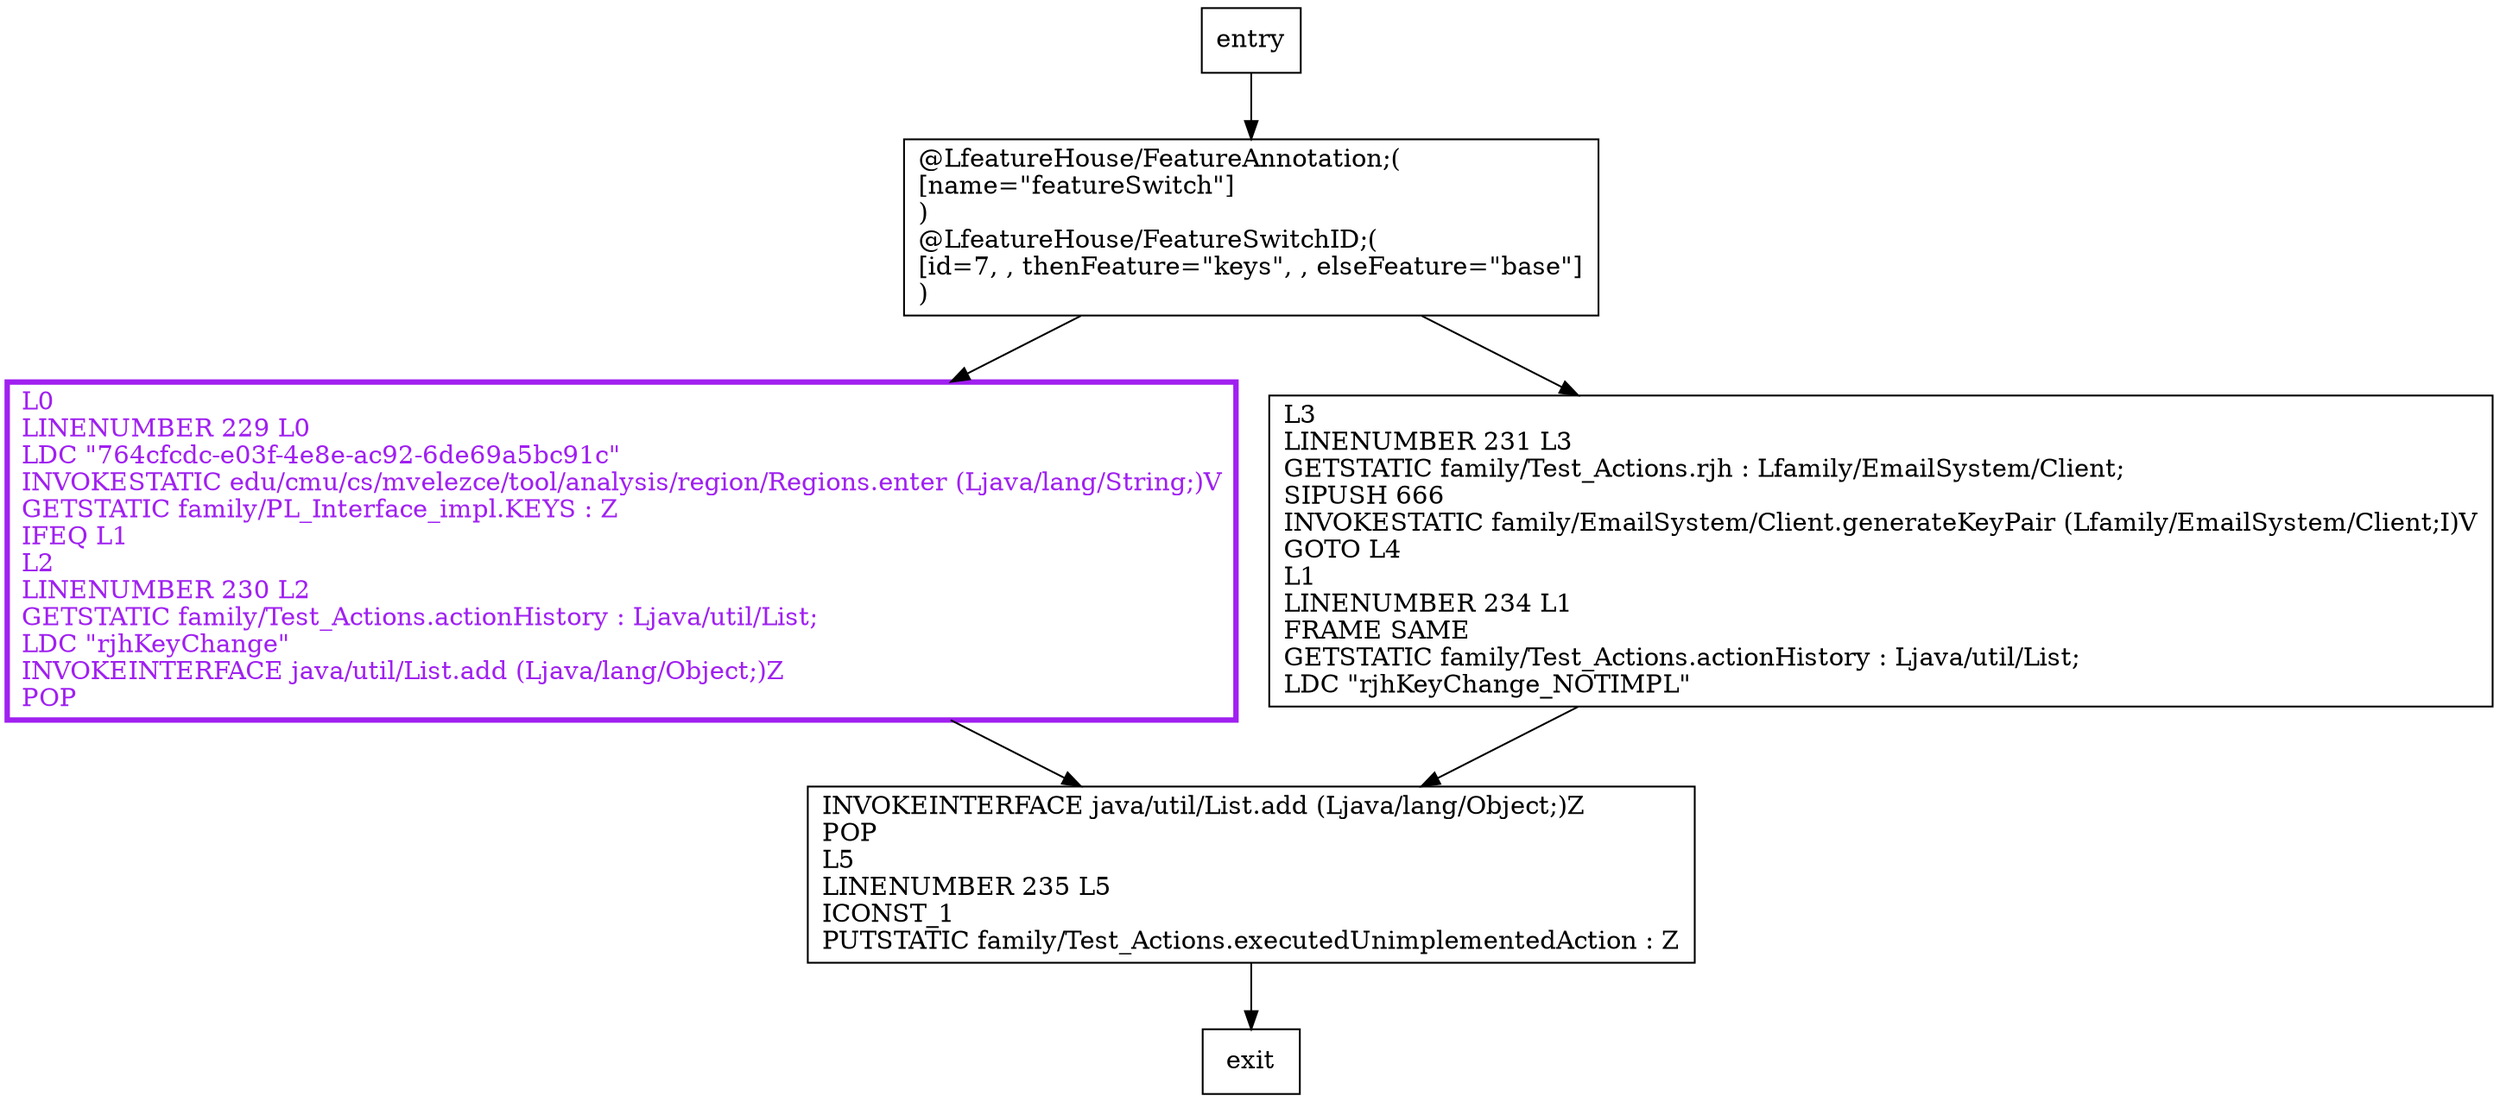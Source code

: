 digraph rjhKeyChange {
node [shape=record];
1972193961 [label="L0\lLINENUMBER 229 L0\lLDC \"764cfcdc-e03f-4e8e-ac92-6de69a5bc91c\"\lINVOKESTATIC edu/cmu/cs/mvelezce/tool/analysis/region/Regions.enter (Ljava/lang/String;)V\lGETSTATIC family/PL_Interface_impl.KEYS : Z\lIFEQ L1\lL2\lLINENUMBER 230 L2\lGETSTATIC family/Test_Actions.actionHistory : Ljava/util/List;\lLDC \"rjhKeyChange\"\lINVOKEINTERFACE java/util/List.add (Ljava/lang/Object;)Z\lPOP\l"];
1719521616 [label="@LfeatureHouse/FeatureAnnotation;(\l[name=\"featureSwitch\"]\l)\l@LfeatureHouse/FeatureSwitchID;(\l[id=7, , thenFeature=\"keys\", , elseFeature=\"base\"]\l)\l"];
183521033 [label="L3\lLINENUMBER 231 L3\lGETSTATIC family/Test_Actions.rjh : Lfamily/EmailSystem/Client;\lSIPUSH 666\lINVOKESTATIC family/EmailSystem/Client.generateKeyPair (Lfamily/EmailSystem/Client;I)V\lGOTO L4\lL1\lLINENUMBER 234 L1\lFRAME SAME\lGETSTATIC family/Test_Actions.actionHistory : Ljava/util/List;\lLDC \"rjhKeyChange_NOTIMPL\"\l"];
2028567885 [label="INVOKEINTERFACE java/util/List.add (Ljava/lang/Object;)Z\lPOP\lL5\lLINENUMBER 235 L5\lICONST_1\lPUTSTATIC family/Test_Actions.executedUnimplementedAction : Z\l"];
entry;
exit;
1972193961 -> 2028567885;
entry -> 1719521616;
1719521616 -> 1972193961;
1719521616 -> 183521033;
183521033 -> 2028567885;
2028567885 -> exit;
1972193961[fontcolor="purple", penwidth=3, color="purple"];
}
